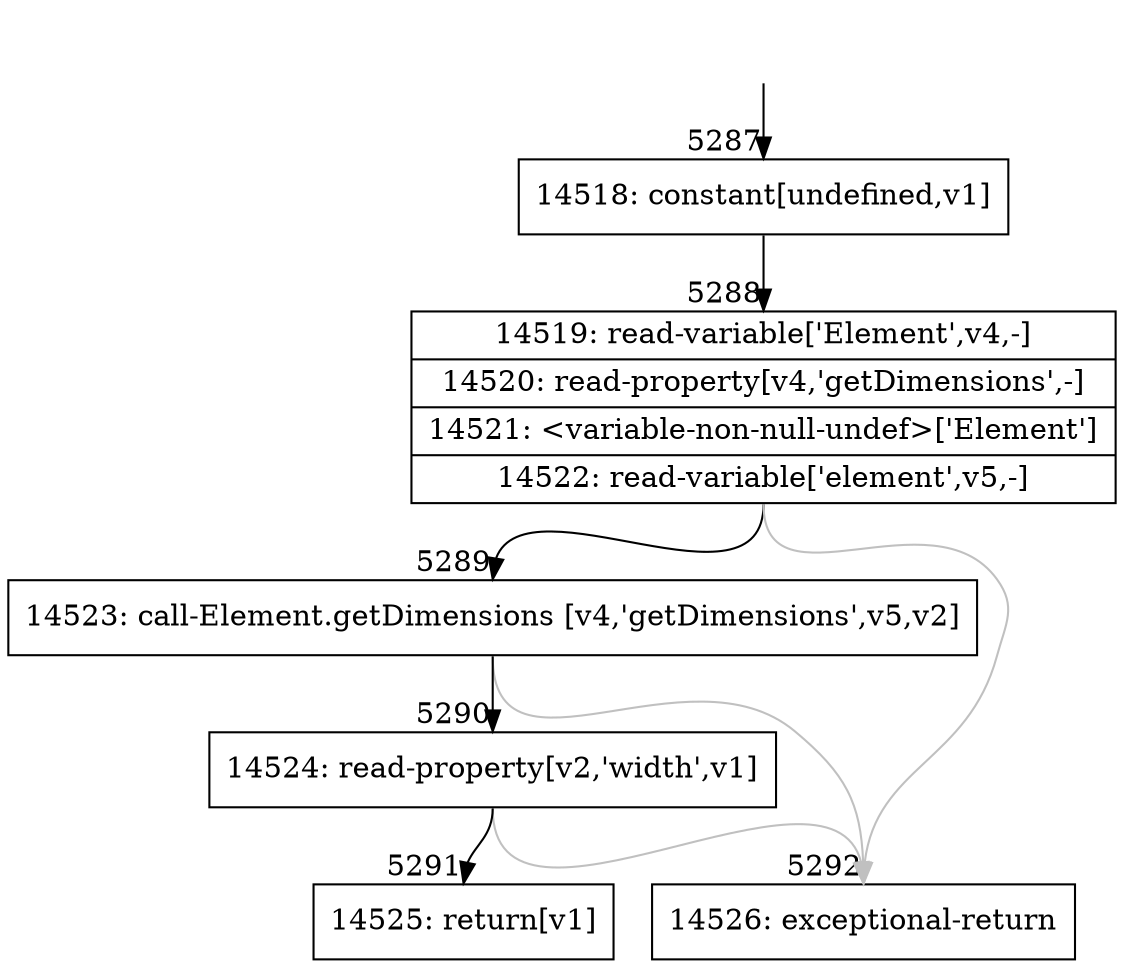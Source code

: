 digraph {
rankdir="TD"
BB_entry429[shape=none,label=""];
BB_entry429 -> BB5287 [tailport=s, headport=n, headlabel="    5287"]
BB5287 [shape=record label="{14518: constant[undefined,v1]}" ] 
BB5287 -> BB5288 [tailport=s, headport=n, headlabel="      5288"]
BB5288 [shape=record label="{14519: read-variable['Element',v4,-]|14520: read-property[v4,'getDimensions',-]|14521: \<variable-non-null-undef\>['Element']|14522: read-variable['element',v5,-]}" ] 
BB5288 -> BB5289 [tailport=s, headport=n, headlabel="      5289"]
BB5288 -> BB5292 [tailport=s, headport=n, color=gray, headlabel="      5292"]
BB5289 [shape=record label="{14523: call-Element.getDimensions [v4,'getDimensions',v5,v2]}" ] 
BB5289 -> BB5290 [tailport=s, headport=n, headlabel="      5290"]
BB5289 -> BB5292 [tailport=s, headport=n, color=gray]
BB5290 [shape=record label="{14524: read-property[v2,'width',v1]}" ] 
BB5290 -> BB5291 [tailport=s, headport=n, headlabel="      5291"]
BB5290 -> BB5292 [tailport=s, headport=n, color=gray]
BB5291 [shape=record label="{14525: return[v1]}" ] 
BB5292 [shape=record label="{14526: exceptional-return}" ] 
//#$~ 4009
}
